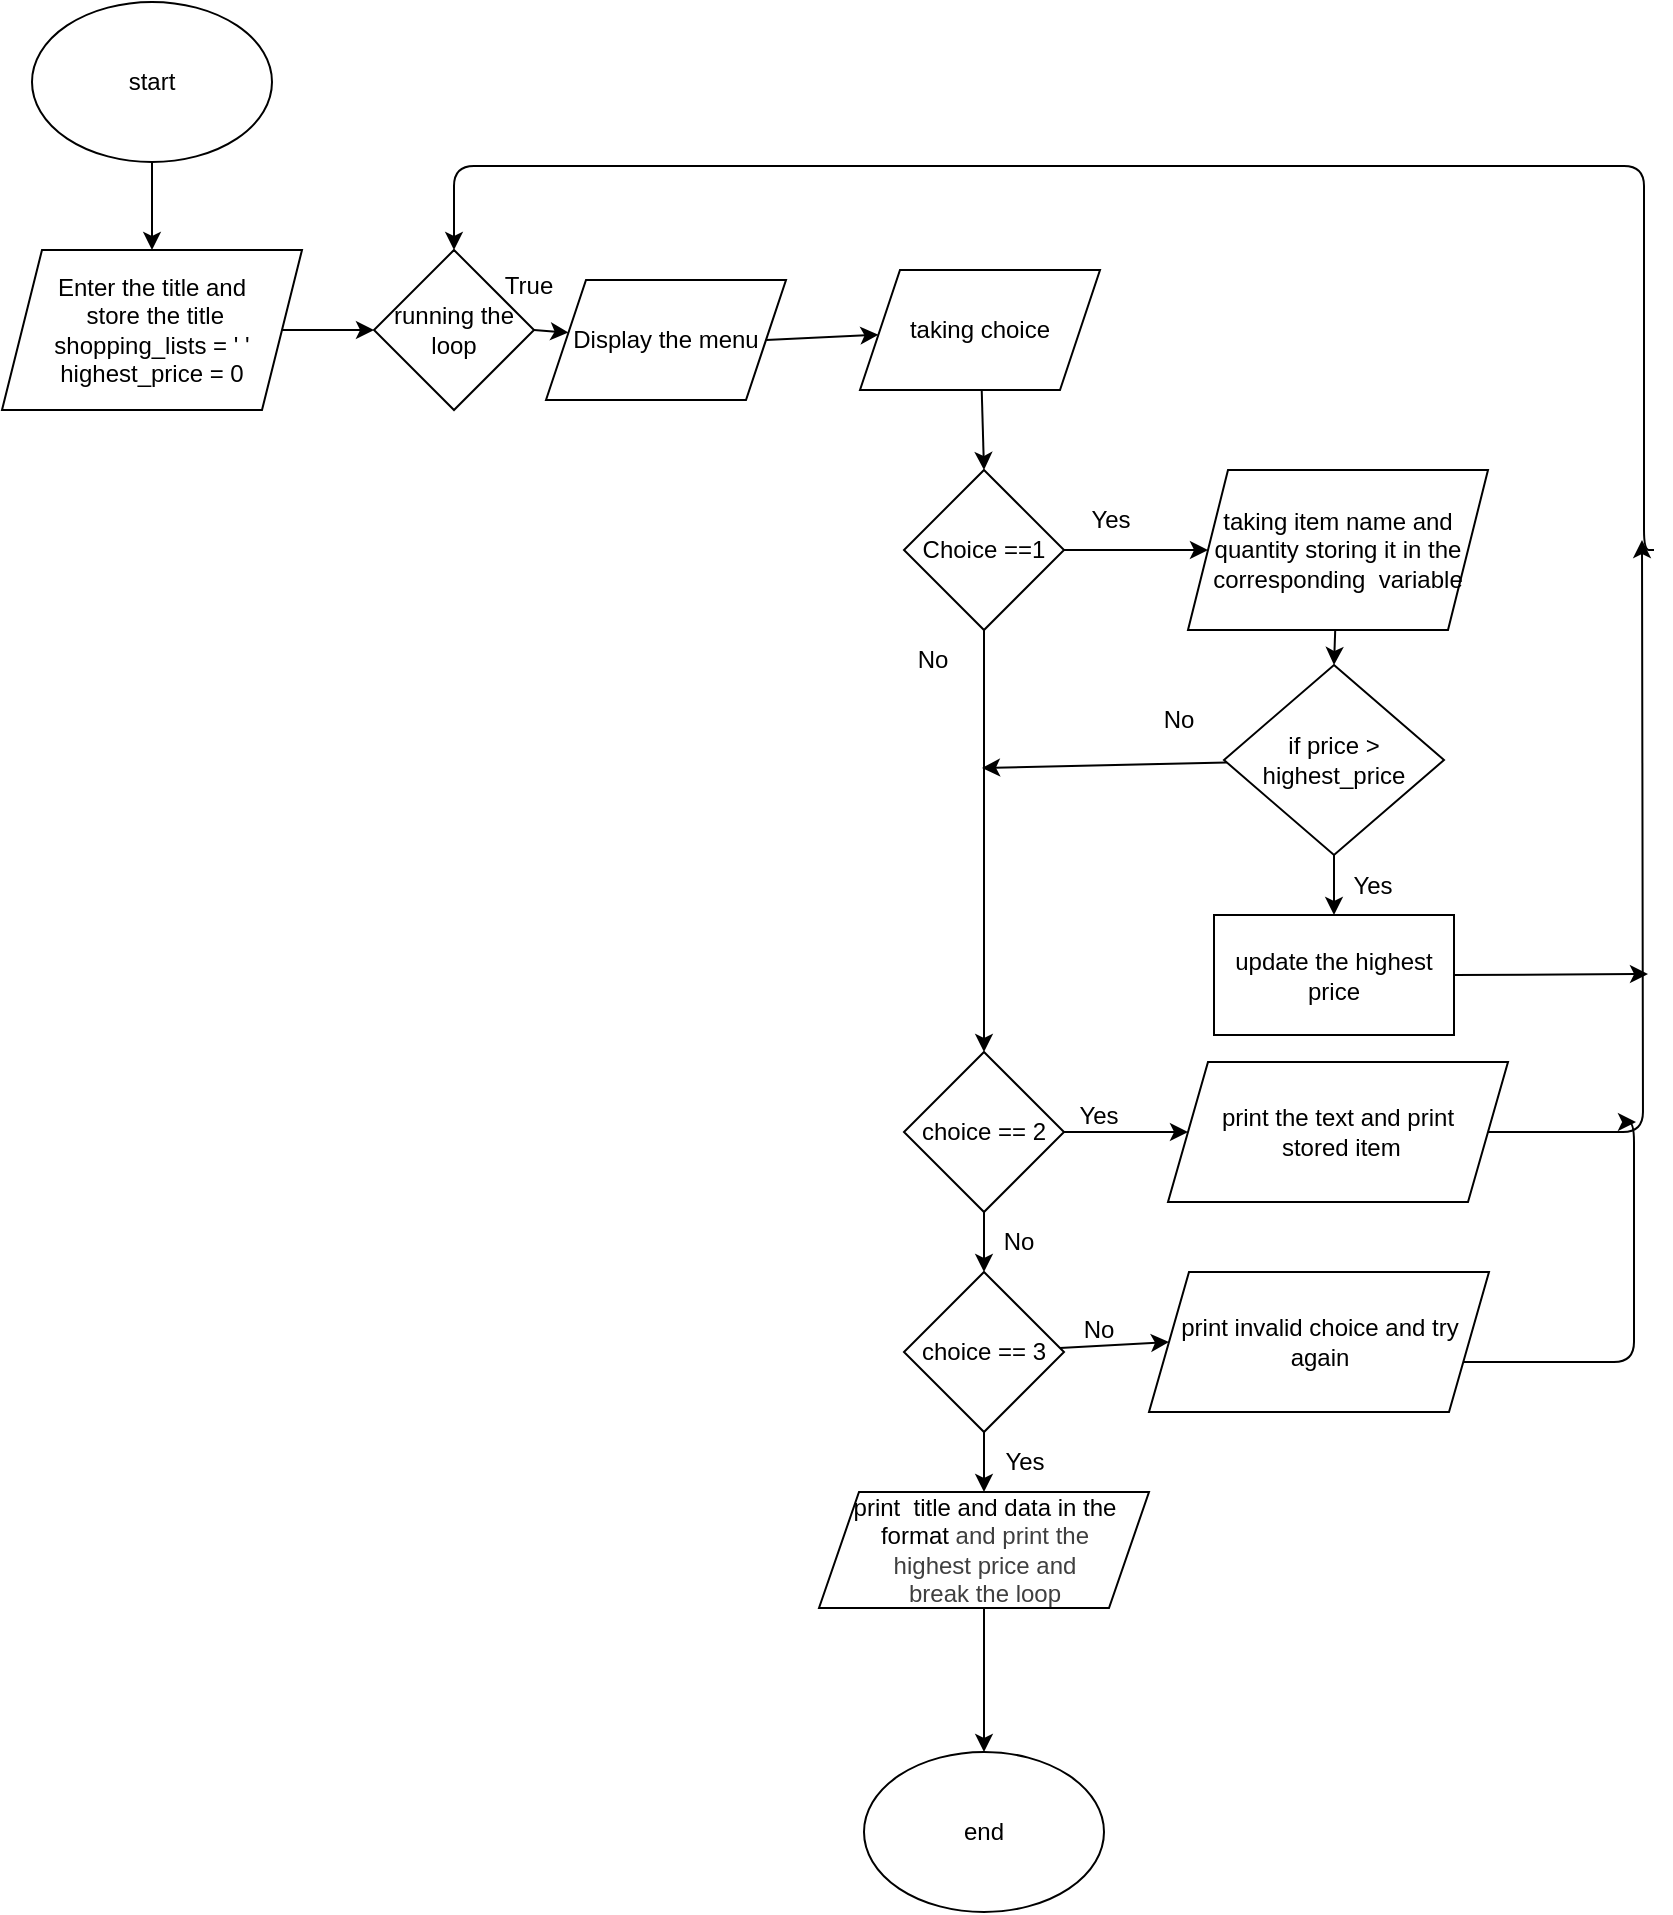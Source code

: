<mxfile>
    <diagram id="sk57HFiEA6dZGGfLNd-D" name="Page-1">
        <mxGraphModel dx="1729" dy="480" grid="1" gridSize="25" guides="1" tooltips="1" connect="1" arrows="1" fold="1" page="1" pageScale="1" pageWidth="827" pageHeight="1169" math="0" shadow="0">
            <root>
                <mxCell id="0"/>
                <mxCell id="1" parent="0"/>
                <mxCell id="5" style="edgeStyle=none;html=1;exitX=0.5;exitY=1;exitDx=0;exitDy=0;entryX=0.5;entryY=0;entryDx=0;entryDy=0;" parent="1" source="2" target="4" edge="1">
                    <mxGeometry relative="1" as="geometry">
                        <mxPoint x="80" y="92" as="sourcePoint"/>
                        <mxPoint x="75" y="132" as="targetPoint"/>
                    </mxGeometry>
                </mxCell>
                <mxCell id="2" value="start" style="ellipse;whiteSpace=wrap;html=1;" parent="1" vertex="1">
                    <mxGeometry width="120" height="80" as="geometry"/>
                </mxCell>
                <mxCell id="39" style="edgeStyle=none;html=1;exitX=1;exitY=0.5;exitDx=0;exitDy=0;entryX=0;entryY=0.5;entryDx=0;entryDy=0;" parent="1" source="4" target="8" edge="1">
                    <mxGeometry relative="1" as="geometry">
                        <mxPoint x="135" y="172" as="sourcePoint"/>
                    </mxGeometry>
                </mxCell>
                <mxCell id="4" value="Enter the title and&lt;div&gt;&amp;nbsp;store the title&lt;div&gt;shopping_lists = &#39; &#39;&lt;/div&gt;&lt;/div&gt;&lt;div&gt;highest_price = 0&lt;/div&gt;" style="shape=parallelogram;perimeter=parallelogramPerimeter;whiteSpace=wrap;html=1;fixedSize=1;" parent="1" vertex="1">
                    <mxGeometry x="-15" y="124" width="150" height="80" as="geometry"/>
                </mxCell>
                <mxCell id="8" value="running the loop" style="rhombus;whiteSpace=wrap;html=1;" parent="1" vertex="1">
                    <mxGeometry x="171" y="124" width="80" height="80" as="geometry"/>
                </mxCell>
                <mxCell id="10" value="True&lt;div&gt;&lt;br&gt;&lt;/div&gt;" style="text;html=1;align=center;verticalAlign=middle;resizable=0;points=[];autosize=1;strokeColor=none;fillColor=none;" parent="1" vertex="1">
                    <mxGeometry x="223" y="129" width="50" height="40" as="geometry"/>
                </mxCell>
                <mxCell id="42" style="edgeStyle=none;html=1;entryX=0.5;entryY=0;entryDx=0;entryDy=0;" parent="1" source="12" target="14" edge="1">
                    <mxGeometry relative="1" as="geometry"/>
                </mxCell>
                <mxCell id="12" value="taking choice" style="shape=parallelogram;perimeter=parallelogramPerimeter;whiteSpace=wrap;html=1;fixedSize=1;" parent="1" vertex="1">
                    <mxGeometry x="414" y="134" width="120" height="60" as="geometry"/>
                </mxCell>
                <mxCell id="45" style="edgeStyle=none;html=1;entryX=0.5;entryY=0;entryDx=0;entryDy=0;exitX=0.5;exitY=1;exitDx=0;exitDy=0;" parent="1" source="14" target="44" edge="1">
                    <mxGeometry relative="1" as="geometry">
                        <mxPoint x="476" y="464" as="sourcePoint"/>
                    </mxGeometry>
                </mxCell>
                <mxCell id="79" style="edgeStyle=none;html=1;entryX=0;entryY=0.5;entryDx=0;entryDy=0;" parent="1" source="14" target="19" edge="1">
                    <mxGeometry relative="1" as="geometry"/>
                </mxCell>
                <mxCell id="14" value="Choice ==1" style="rhombus;whiteSpace=wrap;html=1;" parent="1" vertex="1">
                    <mxGeometry x="436" y="234" width="80" height="80" as="geometry"/>
                </mxCell>
                <mxCell id="16" value="Yes" style="text;html=1;align=center;verticalAlign=middle;resizable=0;points=[];autosize=1;strokeColor=none;fillColor=none;" parent="1" vertex="1">
                    <mxGeometry x="518.5" y="244" width="40" height="30" as="geometry"/>
                </mxCell>
                <mxCell id="50" style="edgeStyle=orthogonalEdgeStyle;html=1;entryX=0.5;entryY=0;entryDx=0;entryDy=0;" parent="1" target="8" edge="1">
                    <mxGeometry relative="1" as="geometry">
                        <mxPoint x="227" y="82" as="targetPoint"/>
                        <Array as="points">
                            <mxPoint x="806" y="274"/>
                            <mxPoint x="806" y="82"/>
                            <mxPoint x="211" y="82"/>
                        </Array>
                        <mxPoint x="811" y="274" as="sourcePoint"/>
                    </mxGeometry>
                </mxCell>
                <mxCell id="74" style="edgeStyle=none;html=1;entryX=0.5;entryY=0;entryDx=0;entryDy=0;" parent="1" source="19" target="73" edge="1">
                    <mxGeometry relative="1" as="geometry"/>
                </mxCell>
                <mxCell id="19" value="&lt;div&gt;taking item name and quantity storing it in the corresponding&amp;nbsp; variable&lt;/div&gt;" style="shape=parallelogram;perimeter=parallelogramPerimeter;whiteSpace=wrap;html=1;fixedSize=1;" parent="1" vertex="1">
                    <mxGeometry x="578" y="234" width="150" height="80" as="geometry"/>
                </mxCell>
                <mxCell id="26" style="edgeStyle=none;html=1;exitX=1;exitY=0.5;exitDx=0;exitDy=0;" parent="1" source="21" target="12" edge="1">
                    <mxGeometry relative="1" as="geometry"/>
                </mxCell>
                <mxCell id="21" value="Display the menu" style="shape=parallelogram;perimeter=parallelogramPerimeter;whiteSpace=wrap;html=1;fixedSize=1;" parent="1" vertex="1">
                    <mxGeometry x="257" y="139" width="120" height="60" as="geometry"/>
                </mxCell>
                <mxCell id="28" value="No" style="text;html=1;align=center;verticalAlign=middle;resizable=0;points=[];autosize=1;strokeColor=none;fillColor=none;" parent="1" vertex="1">
                    <mxGeometry x="430" y="314" width="40" height="30" as="geometry"/>
                </mxCell>
                <mxCell id="51" style="edgeStyle=orthogonalEdgeStyle;html=1;" parent="1" source="31" edge="1">
                    <mxGeometry relative="1" as="geometry">
                        <mxPoint x="805" y="269" as="targetPoint"/>
                    </mxGeometry>
                </mxCell>
                <mxCell id="31" value="print the text and print&lt;div&gt;&amp;nbsp;stored item&lt;/div&gt;" style="shape=parallelogram;perimeter=parallelogramPerimeter;whiteSpace=wrap;html=1;fixedSize=1;" parent="1" vertex="1">
                    <mxGeometry x="568" y="530" width="170" height="70" as="geometry"/>
                </mxCell>
                <mxCell id="97" style="edgeStyle=none;html=1;entryX=0.5;entryY=0;entryDx=0;entryDy=0;" edge="1" parent="1" source="35" target="59">
                    <mxGeometry relative="1" as="geometry"/>
                </mxCell>
                <mxCell id="35" value="print&amp;nbsp; title and data in the format&lt;span style=&quot;color: rgb(63, 63, 63); background-color: transparent;&quot;&gt;&amp;nbsp;and print the&lt;/span&gt;&lt;div&gt;&lt;span style=&quot;color: rgb(63, 63, 63); background-color: transparent;&quot;&gt;&amp;nbsp;highest price and&amp;nbsp;&lt;/span&gt;&lt;/div&gt;&lt;div&gt;&lt;span style=&quot;color: rgb(63, 63, 63); background-color: transparent;&quot;&gt;break the loop&lt;/span&gt;&lt;/div&gt;" style="shape=parallelogram;perimeter=parallelogramPerimeter;whiteSpace=wrap;html=1;fixedSize=1;" parent="1" vertex="1">
                    <mxGeometry x="393.5" y="745" width="165" height="58" as="geometry"/>
                </mxCell>
                <mxCell id="41" style="edgeStyle=none;html=1;exitX=1;exitY=0.5;exitDx=0;exitDy=0;" parent="1" source="8" target="21" edge="1">
                    <mxGeometry relative="1" as="geometry"/>
                </mxCell>
                <mxCell id="46" style="edgeStyle=none;html=1;" parent="1" source="44" target="31" edge="1">
                    <mxGeometry relative="1" as="geometry"/>
                </mxCell>
                <mxCell id="48" style="edgeStyle=none;html=1;entryX=0.5;entryY=0;entryDx=0;entryDy=0;" parent="1" source="44" target="47" edge="1">
                    <mxGeometry relative="1" as="geometry"/>
                </mxCell>
                <mxCell id="44" value="&lt;span style=&quot;color: rgb(0, 0, 0);&quot;&gt;choice == 2&lt;/span&gt;" style="rhombus;whiteSpace=wrap;html=1;" parent="1" vertex="1">
                    <mxGeometry x="436" y="525" width="80" height="80" as="geometry"/>
                </mxCell>
                <mxCell id="70" style="edgeStyle=none;html=1;entryX=0;entryY=0.5;entryDx=0;entryDy=0;" parent="1" source="47" target="69" edge="1">
                    <mxGeometry relative="1" as="geometry"/>
                </mxCell>
                <mxCell id="vrcYaJHNRhdoOQwiRglv-96" style="edgeStyle=none;html=1;exitX=0.5;exitY=1;exitDx=0;exitDy=0;entryX=0.5;entryY=0;entryDx=0;entryDy=0;" parent="1" source="47" target="35" edge="1">
                    <mxGeometry relative="1" as="geometry"/>
                </mxCell>
                <mxCell id="47" value="&lt;span style=&quot;color: rgb(0, 0, 0);&quot;&gt;choice == 3&lt;/span&gt;" style="rhombus;whiteSpace=wrap;html=1;" parent="1" vertex="1">
                    <mxGeometry x="436" y="635" width="80" height="80" as="geometry"/>
                </mxCell>
                <mxCell id="52" value="No" style="text;html=1;align=center;verticalAlign=middle;resizable=0;points=[];autosize=1;strokeColor=none;fillColor=none;" parent="1" vertex="1">
                    <mxGeometry x="473" y="605" width="40" height="30" as="geometry"/>
                </mxCell>
                <mxCell id="53" value="Yes" style="text;html=1;align=center;verticalAlign=middle;resizable=0;points=[];autosize=1;strokeColor=none;fillColor=none;" parent="1" vertex="1">
                    <mxGeometry x="513" y="542" width="40" height="30" as="geometry"/>
                </mxCell>
                <mxCell id="59" value="end" style="ellipse;whiteSpace=wrap;html=1;" parent="1" vertex="1">
                    <mxGeometry x="416" y="875" width="120" height="80" as="geometry"/>
                </mxCell>
                <mxCell id="67" value="Yes" style="text;html=1;align=center;verticalAlign=middle;resizable=0;points=[];autosize=1;strokeColor=none;fillColor=none;" parent="1" vertex="1">
                    <mxGeometry x="476" y="715" width="40" height="30" as="geometry"/>
                </mxCell>
                <mxCell id="71" style="edgeStyle=orthogonalEdgeStyle;html=1;" parent="1" source="69" edge="1">
                    <mxGeometry relative="1" as="geometry">
                        <mxPoint x="802" y="560" as="targetPoint"/>
                        <Array as="points">
                            <mxPoint x="801" y="680"/>
                        </Array>
                    </mxGeometry>
                </mxCell>
                <mxCell id="69" value="print invalid choice and try again" style="shape=parallelogram;perimeter=parallelogramPerimeter;whiteSpace=wrap;html=1;fixedSize=1;" parent="1" vertex="1">
                    <mxGeometry x="558.5" y="635" width="170" height="70" as="geometry"/>
                </mxCell>
                <mxCell id="80" style="edgeStyle=none;html=1;" parent="1" source="73" edge="1">
                    <mxGeometry relative="1" as="geometry">
                        <mxPoint x="475" y="383" as="targetPoint"/>
                    </mxGeometry>
                </mxCell>
                <mxCell id="90" value="" style="edgeStyle=none;html=1;" parent="1" source="73" target="89" edge="1">
                    <mxGeometry relative="1" as="geometry"/>
                </mxCell>
                <mxCell id="73" value="if price &amp;gt; highest_price" style="rhombus;whiteSpace=wrap;html=1;" parent="1" vertex="1">
                    <mxGeometry x="596" y="331.5" width="110" height="95" as="geometry"/>
                </mxCell>
                <mxCell id="81" value="No" style="text;html=1;align=center;verticalAlign=middle;resizable=0;points=[];autosize=1;strokeColor=none;fillColor=none;" parent="1" vertex="1">
                    <mxGeometry x="553" y="344" width="40" height="30" as="geometry"/>
                </mxCell>
                <mxCell id="94" style="edgeStyle=none;html=1;exitX=1;exitY=0.5;exitDx=0;exitDy=0;" parent="1" source="89" edge="1">
                    <mxGeometry relative="1" as="geometry">
                        <mxPoint x="808" y="486" as="targetPoint"/>
                    </mxGeometry>
                </mxCell>
                <mxCell id="89" value="update the highest price" style="whiteSpace=wrap;html=1;" parent="1" vertex="1">
                    <mxGeometry x="591" y="456.5" width="120" height="60" as="geometry"/>
                </mxCell>
                <mxCell id="92" value="No" style="text;html=1;align=center;verticalAlign=middle;resizable=0;points=[];autosize=1;strokeColor=none;fillColor=none;" parent="1" vertex="1">
                    <mxGeometry x="513" y="649" width="40" height="30" as="geometry"/>
                </mxCell>
                <mxCell id="96" value="Yes" style="text;html=1;align=center;verticalAlign=middle;resizable=0;points=[];autosize=1;strokeColor=none;fillColor=none;" parent="1" vertex="1">
                    <mxGeometry x="650" y="426.5" width="40" height="30" as="geometry"/>
                </mxCell>
            </root>
        </mxGraphModel>
    </diagram>
</mxfile>